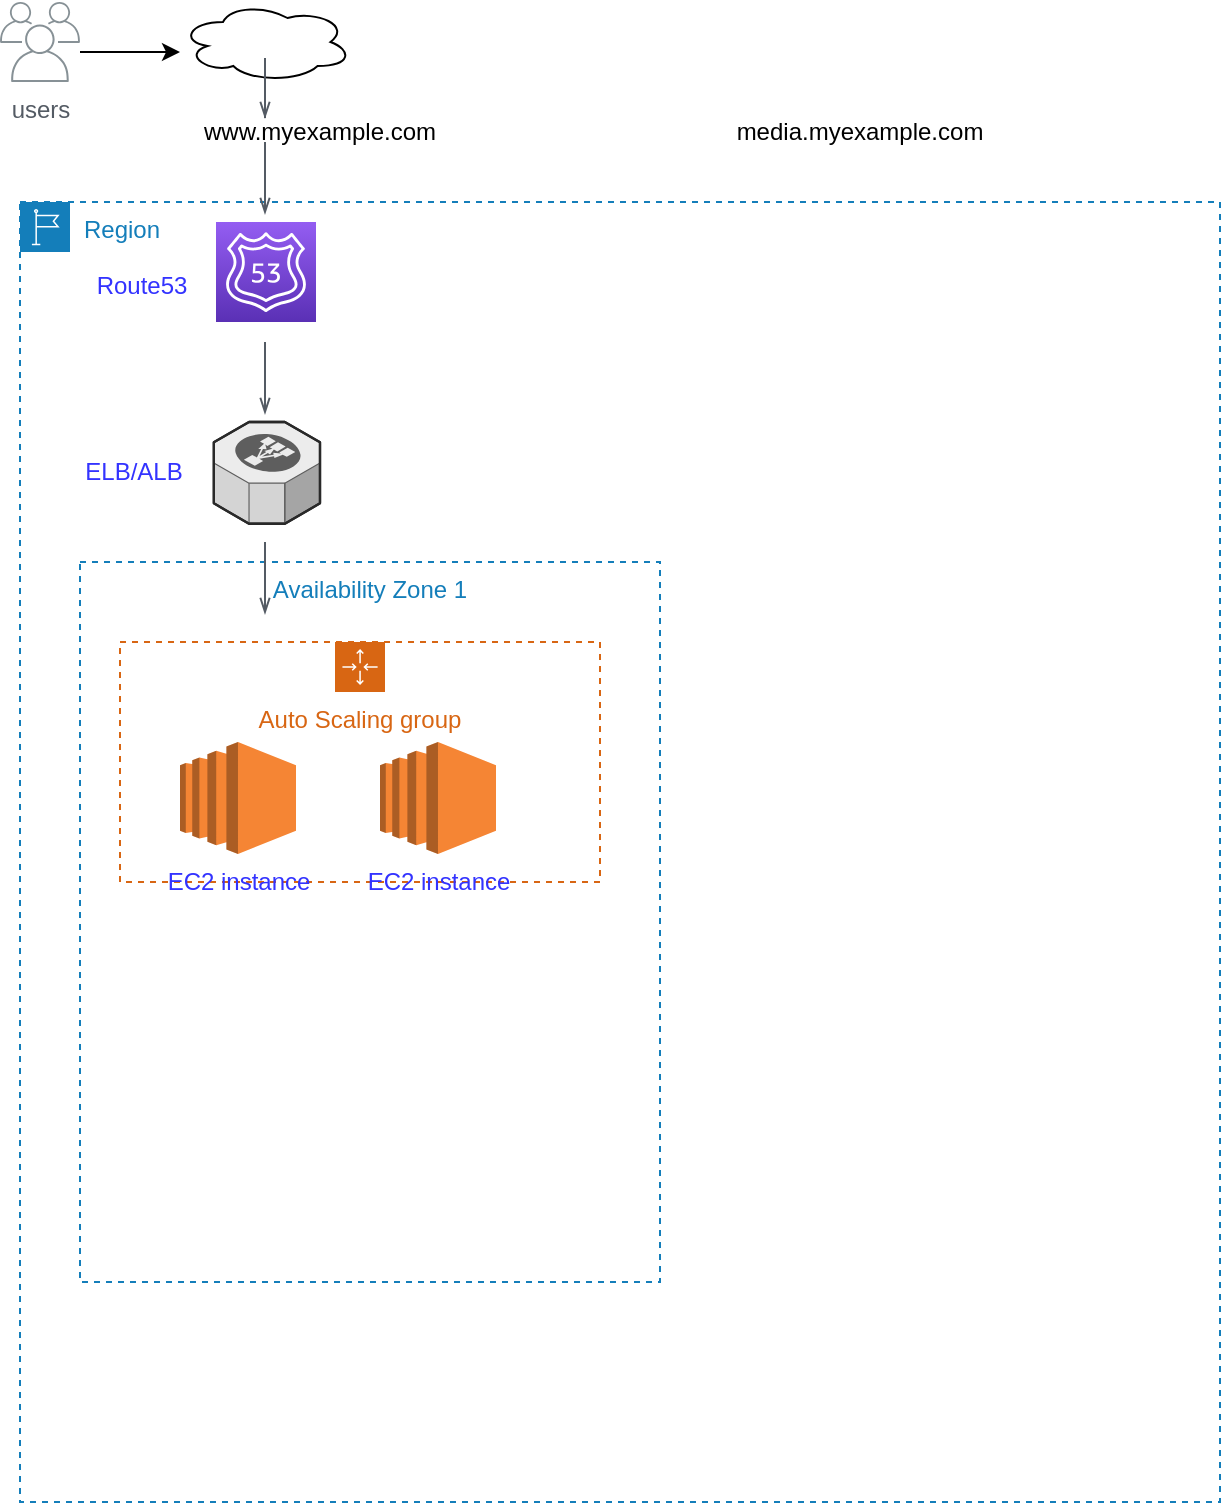 <mxfile version="15.8.8" type="github">
  <diagram id="7QPhP5ptbd7fljf6I2zj" name="Page-1">
    <mxGraphModel dx="1125" dy="722" grid="1" gridSize="10" guides="1" tooltips="1" connect="1" arrows="1" fold="1" page="1" pageScale="1" pageWidth="827" pageHeight="1169" math="0" shadow="0">
      <root>
        <mxCell id="0" />
        <mxCell id="1" parent="0" />
        <mxCell id="wc5Gg6TmFj6z9xFuZS4I-15" value="Region" style="points=[[0,0],[0.25,0],[0.5,0],[0.75,0],[1,0],[1,0.25],[1,0.5],[1,0.75],[1,1],[0.75,1],[0.5,1],[0.25,1],[0,1],[0,0.75],[0,0.5],[0,0.25]];outlineConnect=0;gradientColor=none;html=1;whiteSpace=wrap;fontSize=12;fontStyle=0;shape=mxgraph.aws4.group;grIcon=mxgraph.aws4.group_region;strokeColor=#147EBA;fillColor=none;verticalAlign=top;align=left;spacingLeft=30;fontColor=#147EBA;dashed=1;" vertex="1" parent="1">
          <mxGeometry x="110" y="160" width="600" height="650" as="geometry" />
        </mxCell>
        <mxCell id="wc5Gg6TmFj6z9xFuZS4I-28" value="Availability Zone 1" style="fillColor=none;strokeColor=#147EBA;dashed=1;verticalAlign=top;fontStyle=0;fontColor=#147EBA;" vertex="1" parent="1">
          <mxGeometry x="140" y="340" width="290" height="360" as="geometry" />
        </mxCell>
        <mxCell id="wc5Gg6TmFj6z9xFuZS4I-3" value="" style="ellipse;shape=cloud;whiteSpace=wrap;html=1;" vertex="1" parent="1">
          <mxGeometry x="190" y="60" width="86" height="40" as="geometry" />
        </mxCell>
        <mxCell id="wc5Gg6TmFj6z9xFuZS4I-8" value="" style="endArrow=classic;html=1;rounded=0;exitX=0.5;exitY=0.5;exitDx=0;exitDy=0;exitPerimeter=0;" edge="1" parent="1">
          <mxGeometry width="50" height="50" relative="1" as="geometry">
            <mxPoint x="140" y="85" as="sourcePoint" />
            <mxPoint x="190" y="85" as="targetPoint" />
          </mxGeometry>
        </mxCell>
        <mxCell id="wc5Gg6TmFj6z9xFuZS4I-9" value="www.myexample.com" style="text;html=1;strokeColor=none;fillColor=none;align=center;verticalAlign=middle;whiteSpace=wrap;rounded=0;" vertex="1" parent="1">
          <mxGeometry x="200" y="120" width="120" height="10" as="geometry" />
        </mxCell>
        <mxCell id="wc5Gg6TmFj6z9xFuZS4I-10" value="media.myexample.com" style="text;html=1;strokeColor=none;fillColor=none;align=center;verticalAlign=middle;whiteSpace=wrap;rounded=0;" vertex="1" parent="1">
          <mxGeometry x="470" y="120" width="120" height="10" as="geometry" />
        </mxCell>
        <mxCell id="wc5Gg6TmFj6z9xFuZS4I-16" value="users" style="sketch=0;outlineConnect=0;gradientColor=none;fontColor=#545B64;strokeColor=none;fillColor=#879196;dashed=0;verticalLabelPosition=bottom;verticalAlign=top;align=center;html=1;fontSize=12;fontStyle=0;aspect=fixed;shape=mxgraph.aws4.illustration_users;pointerEvents=1" vertex="1" parent="1">
          <mxGeometry x="100" y="60" width="40" height="40" as="geometry" />
        </mxCell>
        <mxCell id="wc5Gg6TmFj6z9xFuZS4I-18" value="" style="sketch=0;points=[[0,0,0],[0.25,0,0],[0.5,0,0],[0.75,0,0],[1,0,0],[0,1,0],[0.25,1,0],[0.5,1,0],[0.75,1,0],[1,1,0],[0,0.25,0],[0,0.5,0],[0,0.75,0],[1,0.25,0],[1,0.5,0],[1,0.75,0]];outlineConnect=0;fontColor=#232F3E;gradientColor=#945DF2;gradientDirection=north;fillColor=#5A30B5;strokeColor=#ffffff;dashed=0;verticalLabelPosition=bottom;verticalAlign=top;align=center;html=1;fontSize=12;fontStyle=0;aspect=fixed;shape=mxgraph.aws4.resourceIcon;resIcon=mxgraph.aws4.route_53;" vertex="1" parent="1">
          <mxGeometry x="208" y="170" width="50" height="50" as="geometry" />
        </mxCell>
        <mxCell id="wc5Gg6TmFj6z9xFuZS4I-19" value="" style="edgeStyle=orthogonalEdgeStyle;html=1;endArrow=openThin;elbow=vertical;startArrow=none;endFill=0;strokeColor=#545B64;rounded=0;" edge="1" parent="1">
          <mxGeometry width="100" relative="1" as="geometry">
            <mxPoint x="232.5" y="147" as="sourcePoint" />
            <mxPoint x="232.5" y="166" as="targetPoint" />
            <Array as="points">
              <mxPoint x="232.5" y="130" />
              <mxPoint x="232.5" y="130" />
            </Array>
          </mxGeometry>
        </mxCell>
        <mxCell id="wc5Gg6TmFj6z9xFuZS4I-20" value="" style="edgeStyle=orthogonalEdgeStyle;html=1;endArrow=openThin;elbow=vertical;startArrow=none;endFill=0;strokeColor=#545B64;rounded=0;arcSize=9;" edge="1" parent="1">
          <mxGeometry width="100" relative="1" as="geometry">
            <mxPoint x="232.5" y="118" as="sourcePoint" />
            <mxPoint x="232.5" y="118" as="targetPoint" />
            <Array as="points">
              <mxPoint x="232.5" y="88" />
              <mxPoint x="232.5" y="88" />
            </Array>
          </mxGeometry>
        </mxCell>
        <mxCell id="wc5Gg6TmFj6z9xFuZS4I-21" value="Route53" style="text;html=1;strokeColor=none;fillColor=none;align=center;verticalAlign=middle;whiteSpace=wrap;rounded=0;fontColor=#3333FF;" vertex="1" parent="1">
          <mxGeometry x="131" y="197" width="80" height="10" as="geometry" />
        </mxCell>
        <mxCell id="wc5Gg6TmFj6z9xFuZS4I-23" value="" style="edgeStyle=orthogonalEdgeStyle;html=1;endArrow=openThin;elbow=vertical;startArrow=none;endFill=0;strokeColor=#545B64;rounded=0;" edge="1" parent="1">
          <mxGeometry width="100" relative="1" as="geometry">
            <mxPoint x="232.5" y="247" as="sourcePoint" />
            <mxPoint x="232.5" y="266" as="targetPoint" />
            <Array as="points">
              <mxPoint x="232.5" y="230" />
              <mxPoint x="232.5" y="230" />
            </Array>
          </mxGeometry>
        </mxCell>
        <mxCell id="wc5Gg6TmFj6z9xFuZS4I-24" value="" style="verticalLabelPosition=bottom;html=1;verticalAlign=top;strokeWidth=1;align=center;outlineConnect=0;dashed=0;outlineConnect=0;shape=mxgraph.aws3d.elasticLoadBalancing;fillColor=#ECECEC;strokeColor=#5E5E5E;aspect=fixed;" vertex="1" parent="1">
          <mxGeometry x="206.92" y="270" width="53.08" height="50.87" as="geometry" />
        </mxCell>
        <mxCell id="wc5Gg6TmFj6z9xFuZS4I-25" value="ELB/ALB" style="text;html=1;strokeColor=none;fillColor=none;align=center;verticalAlign=middle;whiteSpace=wrap;rounded=0;fontColor=#3333FF;" vertex="1" parent="1">
          <mxGeometry x="126.92" y="290.43" width="80" height="10" as="geometry" />
        </mxCell>
        <mxCell id="wc5Gg6TmFj6z9xFuZS4I-26" value="" style="edgeStyle=orthogonalEdgeStyle;html=1;endArrow=openThin;elbow=vertical;startArrow=none;endFill=0;strokeColor=#545B64;rounded=0;" edge="1" parent="1">
          <mxGeometry width="100" relative="1" as="geometry">
            <mxPoint x="232.5" y="347" as="sourcePoint" />
            <mxPoint x="232.5" y="366" as="targetPoint" />
            <Array as="points">
              <mxPoint x="232.5" y="330" />
              <mxPoint x="232.5" y="330" />
            </Array>
          </mxGeometry>
        </mxCell>
        <mxCell id="wc5Gg6TmFj6z9xFuZS4I-31" value="Auto Scaling group" style="points=[[0,0],[0.25,0],[0.5,0],[0.75,0],[1,0],[1,0.25],[1,0.5],[1,0.75],[1,1],[0.75,1],[0.5,1],[0.25,1],[0,1],[0,0.75],[0,0.5],[0,0.25]];outlineConnect=0;gradientColor=none;html=1;whiteSpace=wrap;fontSize=12;fontStyle=0;shape=mxgraph.aws4.groupCenter;grIcon=mxgraph.aws4.group_auto_scaling_group;grStroke=1;strokeColor=#D86613;fillColor=none;verticalAlign=top;align=center;fontColor=#D86613;dashed=1;spacingTop=25;" vertex="1" parent="1">
          <mxGeometry x="160" y="380" width="240" height="120" as="geometry" />
        </mxCell>
        <mxCell id="wc5Gg6TmFj6z9xFuZS4I-32" value="EC2 instance" style="outlineConnect=0;dashed=0;verticalLabelPosition=bottom;verticalAlign=top;align=center;html=1;shape=mxgraph.aws3.ec2;fillColor=#F58534;gradientColor=none;fontColor=#3333FF;" vertex="1" parent="1">
          <mxGeometry x="190" y="430" width="58" height="56" as="geometry" />
        </mxCell>
        <mxCell id="wc5Gg6TmFj6z9xFuZS4I-33" value="EC2 instance" style="outlineConnect=0;dashed=0;verticalLabelPosition=bottom;verticalAlign=top;align=center;html=1;shape=mxgraph.aws3.ec2;fillColor=#F58534;gradientColor=none;fontColor=#3333FF;" vertex="1" parent="1">
          <mxGeometry x="290" y="430" width="58" height="56" as="geometry" />
        </mxCell>
      </root>
    </mxGraphModel>
  </diagram>
</mxfile>
